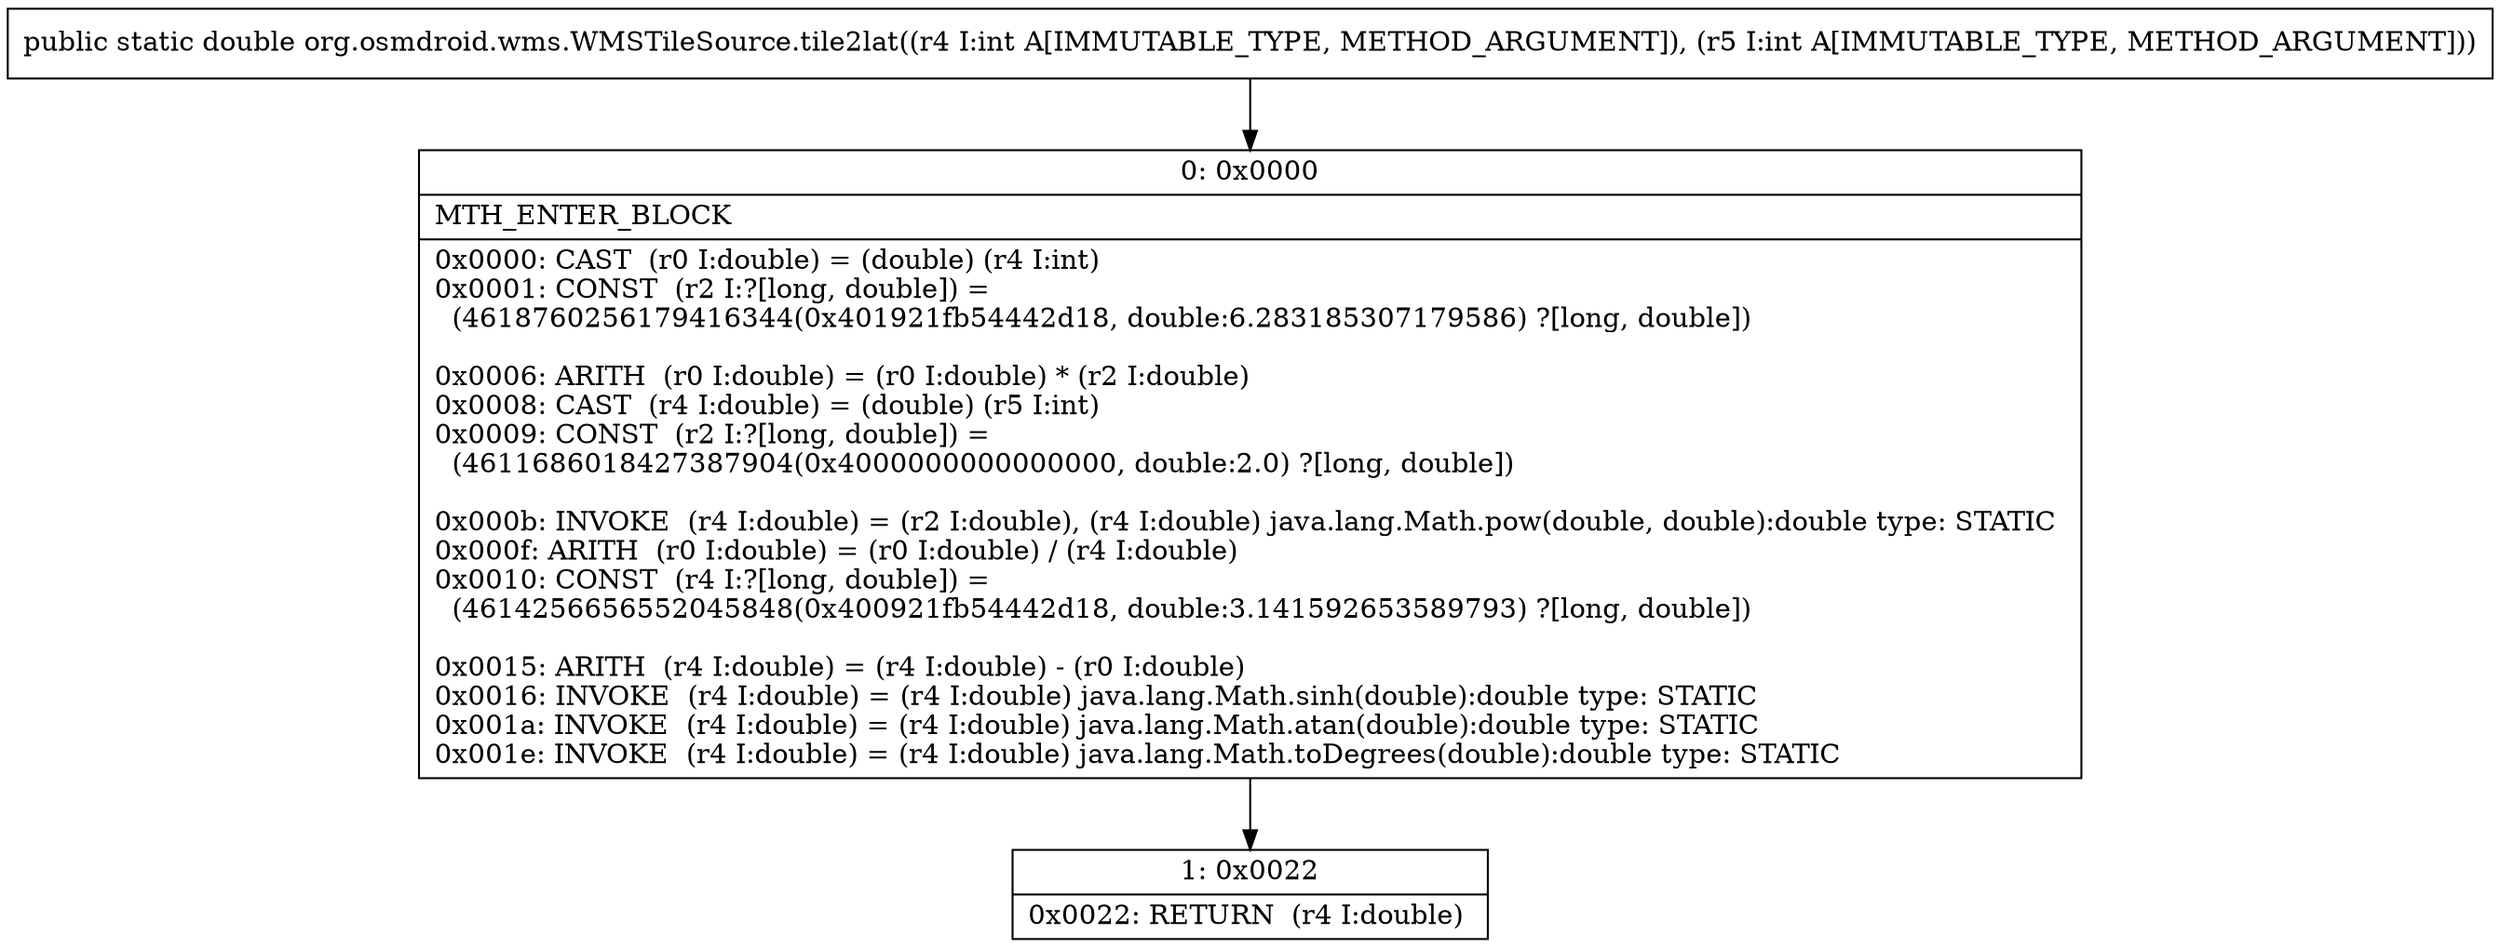 digraph "CFG fororg.osmdroid.wms.WMSTileSource.tile2lat(II)D" {
Node_0 [shape=record,label="{0\:\ 0x0000|MTH_ENTER_BLOCK\l|0x0000: CAST  (r0 I:double) = (double) (r4 I:int) \l0x0001: CONST  (r2 I:?[long, double]) = \l  (4618760256179416344(0x401921fb54442d18, double:6.283185307179586) ?[long, double])\l \l0x0006: ARITH  (r0 I:double) = (r0 I:double) * (r2 I:double) \l0x0008: CAST  (r4 I:double) = (double) (r5 I:int) \l0x0009: CONST  (r2 I:?[long, double]) = \l  (4611686018427387904(0x4000000000000000, double:2.0) ?[long, double])\l \l0x000b: INVOKE  (r4 I:double) = (r2 I:double), (r4 I:double) java.lang.Math.pow(double, double):double type: STATIC \l0x000f: ARITH  (r0 I:double) = (r0 I:double) \/ (r4 I:double) \l0x0010: CONST  (r4 I:?[long, double]) = \l  (4614256656552045848(0x400921fb54442d18, double:3.141592653589793) ?[long, double])\l \l0x0015: ARITH  (r4 I:double) = (r4 I:double) \- (r0 I:double) \l0x0016: INVOKE  (r4 I:double) = (r4 I:double) java.lang.Math.sinh(double):double type: STATIC \l0x001a: INVOKE  (r4 I:double) = (r4 I:double) java.lang.Math.atan(double):double type: STATIC \l0x001e: INVOKE  (r4 I:double) = (r4 I:double) java.lang.Math.toDegrees(double):double type: STATIC \l}"];
Node_1 [shape=record,label="{1\:\ 0x0022|0x0022: RETURN  (r4 I:double) \l}"];
MethodNode[shape=record,label="{public static double org.osmdroid.wms.WMSTileSource.tile2lat((r4 I:int A[IMMUTABLE_TYPE, METHOD_ARGUMENT]), (r5 I:int A[IMMUTABLE_TYPE, METHOD_ARGUMENT])) }"];
MethodNode -> Node_0;
Node_0 -> Node_1;
}

